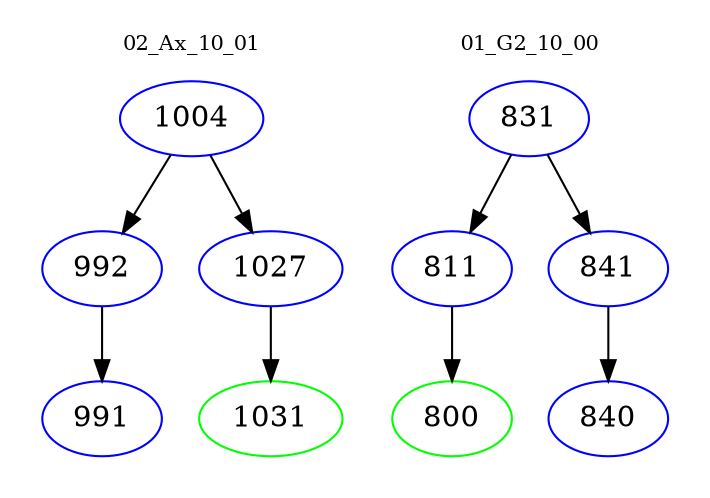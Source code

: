 digraph{
subgraph cluster_0 {
color = white
label = "02_Ax_10_01";
fontsize=10;
T0_1004 [label="1004", color="blue"]
T0_1004 -> T0_992 [color="black"]
T0_992 [label="992", color="blue"]
T0_992 -> T0_991 [color="black"]
T0_991 [label="991", color="blue"]
T0_1004 -> T0_1027 [color="black"]
T0_1027 [label="1027", color="blue"]
T0_1027 -> T0_1031 [color="black"]
T0_1031 [label="1031", color="green"]
}
subgraph cluster_1 {
color = white
label = "01_G2_10_00";
fontsize=10;
T1_831 [label="831", color="blue"]
T1_831 -> T1_811 [color="black"]
T1_811 [label="811", color="blue"]
T1_811 -> T1_800 [color="black"]
T1_800 [label="800", color="green"]
T1_831 -> T1_841 [color="black"]
T1_841 [label="841", color="blue"]
T1_841 -> T1_840 [color="black"]
T1_840 [label="840", color="blue"]
}
}
